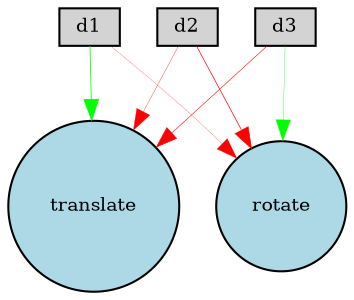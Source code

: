 digraph {
	node [fontsize=9 height=0.2 shape=circle width=0.2]
	d1 [fillcolor=lightgray shape=box style=filled]
	d2 [fillcolor=lightgray shape=box style=filled]
	d3 [fillcolor=lightgray shape=box style=filled]
	translate [fillcolor=lightblue style=filled]
	rotate [fillcolor=lightblue style=filled]
	d1 -> translate [color=green penwidth=0.3928802260076263 style=solid]
	d1 -> rotate [color=red penwidth=0.11259130094350414 style=solid]
	d2 -> translate [color=red penwidth=0.16149233053478199 style=solid]
	d2 -> rotate [color=red penwidth=0.33729096441055734 style=solid]
	d3 -> translate [color=red penwidth=0.26789366870292297 style=solid]
	d3 -> rotate [color=green penwidth=0.1725028928024585 style=solid]
}
